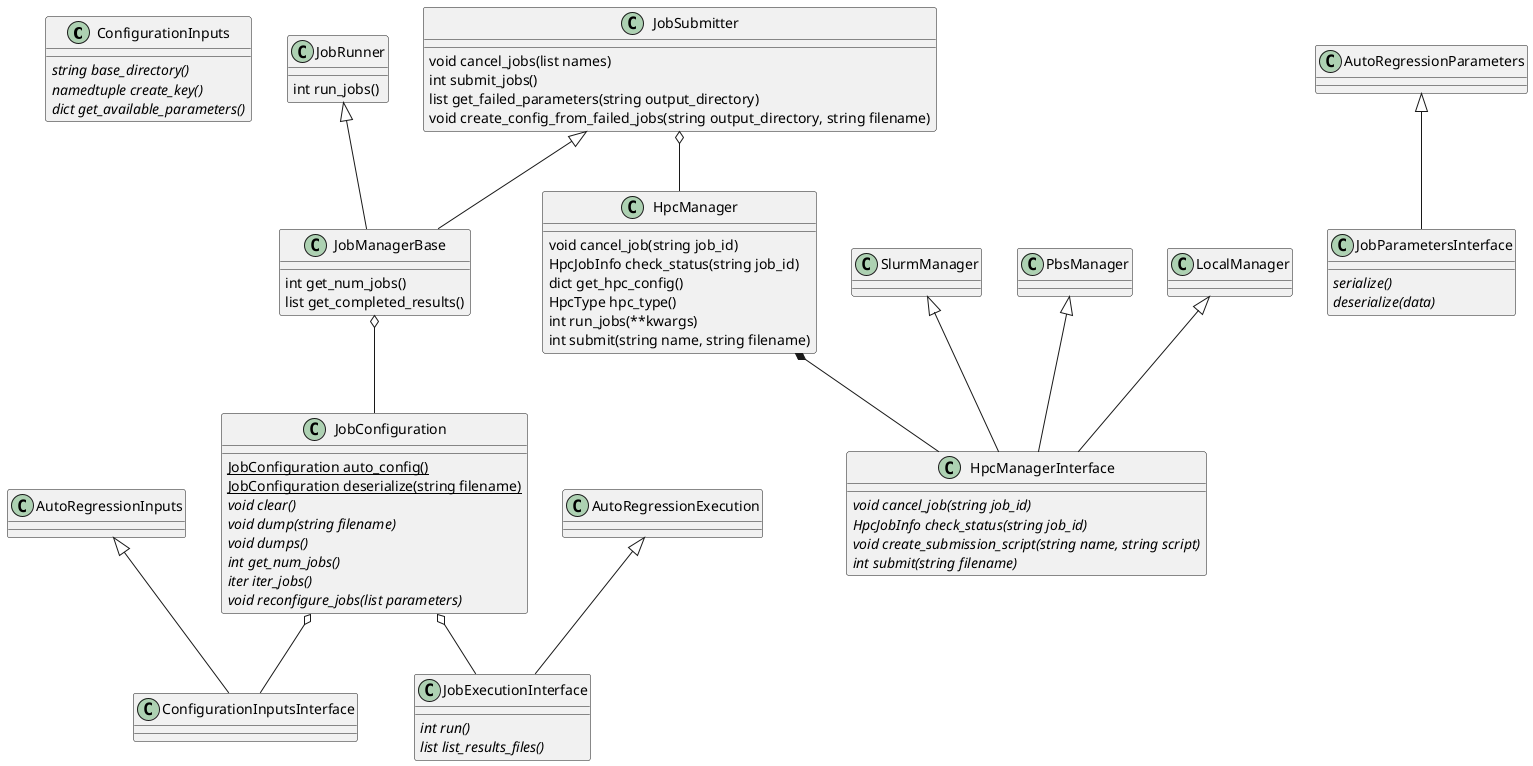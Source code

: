 
@startuml

class ConfigurationInputs {
    {abstract} string base_directory()
    {abstract} namedtuple create_key()
    {abstract} dict get_available_parameters()
}

AutoRegressionInputs <|-- ConfigurationInputsInterface

class JobParametersInterface {
    {abstract} serialize()
    {abstract} deserialize(data)
}

AutoRegressionParameters <|-- JobParametersInterface

class JobExecutionInterface {
    {abstract} int run()
    {abstract} list list_results_files()
}

AutoRegressionExecution <|-- JobExecutionInterface

class JobConfiguration {
    {static} JobConfiguration auto_config()
    {static} JobConfiguration deserialize(string filename)
    {abstract} void clear()
    {abstract} void dump(string filename)
    {abstract} void dumps()
    {abstract} int get_num_jobs()
    {abstract} iter iter_jobs()
    {abstract} void reconfigure_jobs(list parameters)
}

JobConfiguration o-- ConfigurationInputsInterface
JobConfiguration o-- JobExecutionInterface

class JobManagerBase {
    int get_num_jobs()
    list get_completed_results()
}

class JobSubmitter {
    void cancel_jobs(list names)
    int submit_jobs()
    list get_failed_parameters(string output_directory)
    void create_config_from_failed_jobs(string output_directory, string filename)
}

class JobRunner {
    int run_jobs()
}

JobSubmitter <|-- JobManagerBase
JobRunner <|-- JobManagerBase

JobManagerBase o-- JobConfiguration

class HpcManagerInterface {
    {abstract} void cancel_job(string job_id)
    {abstract} HpcJobInfo check_status(string job_id)
    {abstract} void create_submission_script(string name, string script)
    {abstract} int submit(string filename)
}

SlurmManager <|-- HpcManagerInterface
PbsManager <|-- HpcManagerInterface
LocalManager <|-- HpcManagerInterface

class HpcManager {
    void cancel_job(string job_id)
    HpcJobInfo check_status(string job_id)
    dict get_hpc_config()
    HpcType hpc_type()
    int run_jobs(**kwargs)
    int submit(string name, string filename)
}

HpcManager *-- HpcManagerInterface

JobSubmitter o-- HpcManager

@enduml
